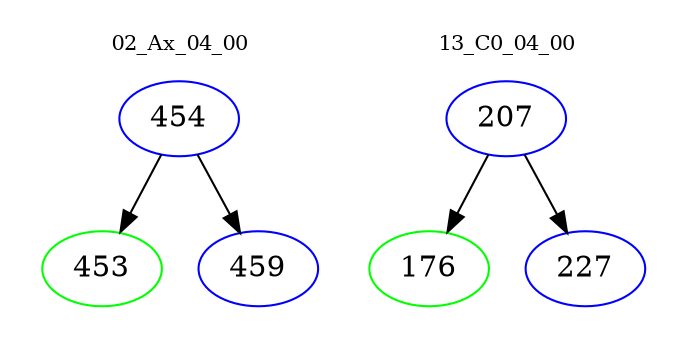 digraph{
subgraph cluster_0 {
color = white
label = "02_Ax_04_00";
fontsize=10;
T0_454 [label="454", color="blue"]
T0_454 -> T0_453 [color="black"]
T0_453 [label="453", color="green"]
T0_454 -> T0_459 [color="black"]
T0_459 [label="459", color="blue"]
}
subgraph cluster_1 {
color = white
label = "13_C0_04_00";
fontsize=10;
T1_207 [label="207", color="blue"]
T1_207 -> T1_176 [color="black"]
T1_176 [label="176", color="green"]
T1_207 -> T1_227 [color="black"]
T1_227 [label="227", color="blue"]
}
}
